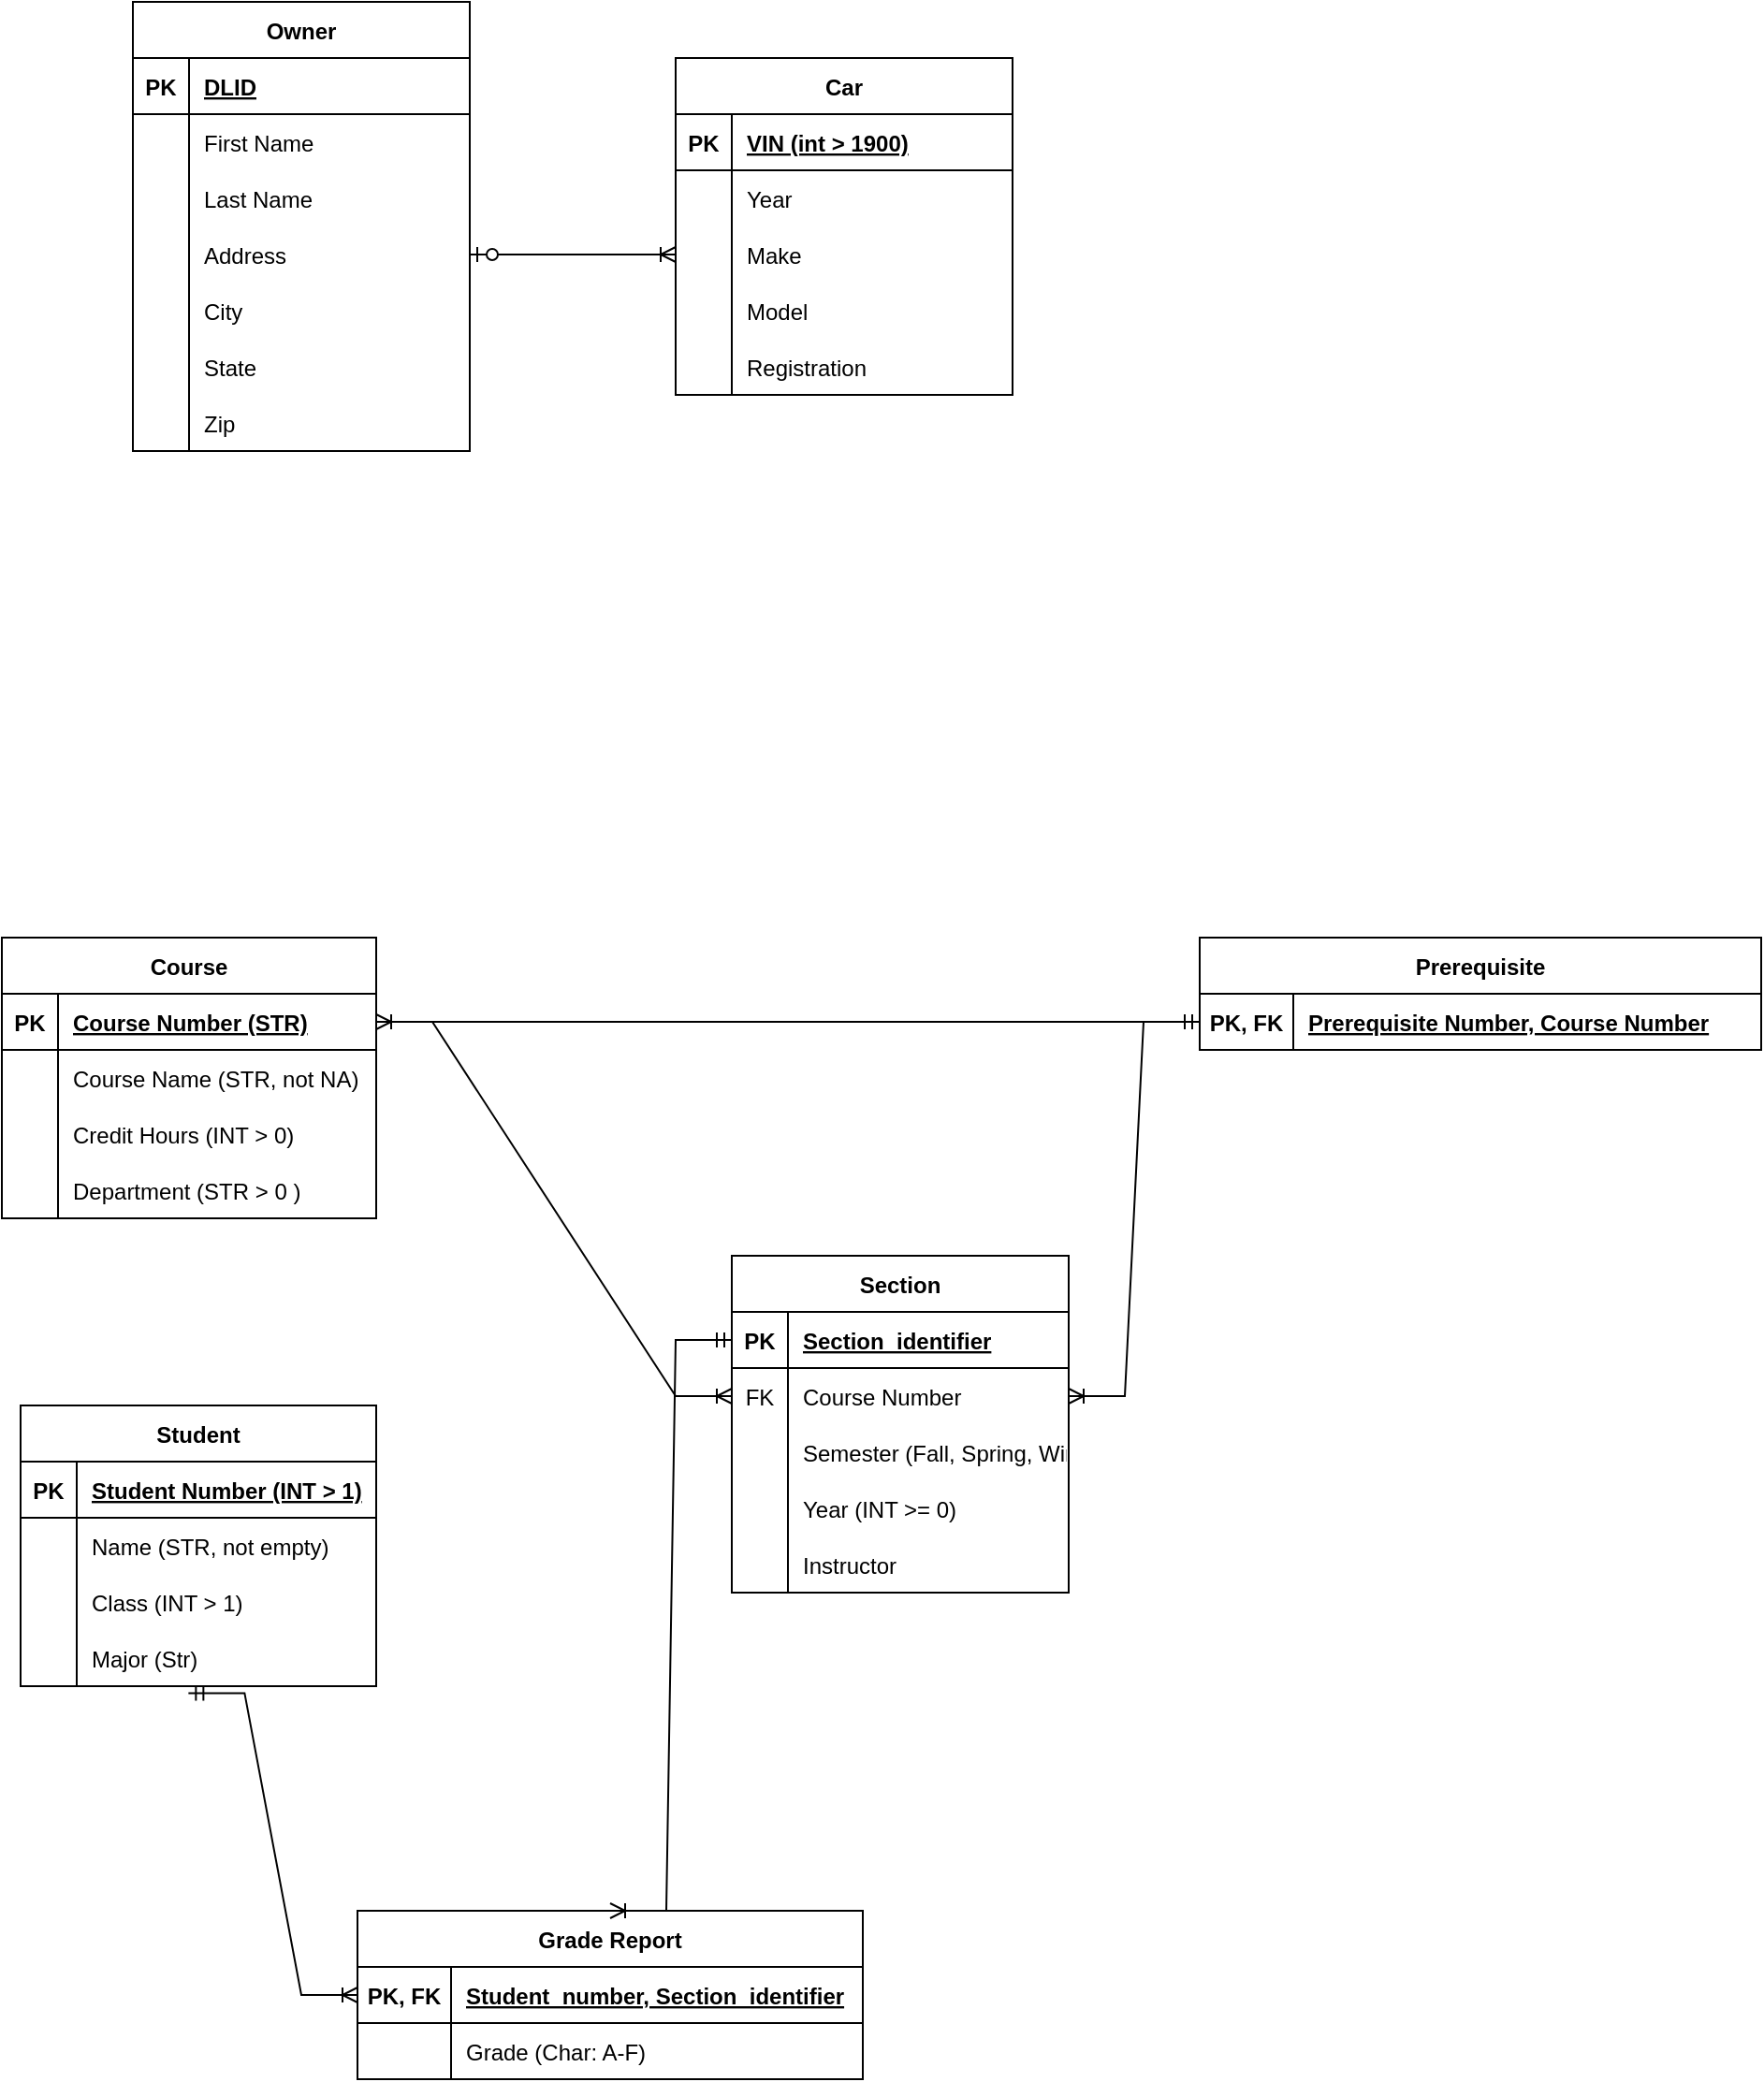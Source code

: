 <mxfile version="20.8.10" type="github">
  <diagram id="C5RBs43oDa-KdzZeNtuy" name="Page-1">
    <mxGraphModel dx="1640" dy="2071" grid="1" gridSize="10" guides="1" tooltips="1" connect="1" arrows="1" fold="1" page="1" pageScale="1" pageWidth="827" pageHeight="1169" math="0" shadow="0">
      <root>
        <mxCell id="WIyWlLk6GJQsqaUBKTNV-0" />
        <mxCell id="WIyWlLk6GJQsqaUBKTNV-1" parent="WIyWlLk6GJQsqaUBKTNV-0" />
        <mxCell id="JhIuJqSPgtaijP0H8lhD-29" value="Car" style="shape=table;startSize=30;container=1;collapsible=1;childLayout=tableLayout;fixedRows=1;rowLines=0;fontStyle=1;align=center;resizeLast=1;" vertex="1" parent="WIyWlLk6GJQsqaUBKTNV-1">
          <mxGeometry x="120" y="-360" width="180" height="180" as="geometry" />
        </mxCell>
        <mxCell id="JhIuJqSPgtaijP0H8lhD-30" value="" style="shape=tableRow;horizontal=0;startSize=0;swimlaneHead=0;swimlaneBody=0;fillColor=none;collapsible=0;dropTarget=0;points=[[0,0.5],[1,0.5]];portConstraint=eastwest;top=0;left=0;right=0;bottom=1;" vertex="1" parent="JhIuJqSPgtaijP0H8lhD-29">
          <mxGeometry y="30" width="180" height="30" as="geometry" />
        </mxCell>
        <mxCell id="JhIuJqSPgtaijP0H8lhD-31" value="PK" style="shape=partialRectangle;connectable=0;fillColor=none;top=0;left=0;bottom=0;right=0;fontStyle=1;overflow=hidden;" vertex="1" parent="JhIuJqSPgtaijP0H8lhD-30">
          <mxGeometry width="30" height="30" as="geometry">
            <mxRectangle width="30" height="30" as="alternateBounds" />
          </mxGeometry>
        </mxCell>
        <mxCell id="JhIuJqSPgtaijP0H8lhD-32" value="VIN (int &gt; 1900)" style="shape=partialRectangle;connectable=0;fillColor=none;top=0;left=0;bottom=0;right=0;align=left;spacingLeft=6;fontStyle=5;overflow=hidden;" vertex="1" parent="JhIuJqSPgtaijP0H8lhD-30">
          <mxGeometry x="30" width="150" height="30" as="geometry">
            <mxRectangle width="150" height="30" as="alternateBounds" />
          </mxGeometry>
        </mxCell>
        <mxCell id="JhIuJqSPgtaijP0H8lhD-33" value="" style="shape=tableRow;horizontal=0;startSize=0;swimlaneHead=0;swimlaneBody=0;fillColor=none;collapsible=0;dropTarget=0;points=[[0,0.5],[1,0.5]];portConstraint=eastwest;top=0;left=0;right=0;bottom=0;" vertex="1" parent="JhIuJqSPgtaijP0H8lhD-29">
          <mxGeometry y="60" width="180" height="30" as="geometry" />
        </mxCell>
        <mxCell id="JhIuJqSPgtaijP0H8lhD-34" value="" style="shape=partialRectangle;connectable=0;fillColor=none;top=0;left=0;bottom=0;right=0;editable=1;overflow=hidden;" vertex="1" parent="JhIuJqSPgtaijP0H8lhD-33">
          <mxGeometry width="30" height="30" as="geometry">
            <mxRectangle width="30" height="30" as="alternateBounds" />
          </mxGeometry>
        </mxCell>
        <mxCell id="JhIuJqSPgtaijP0H8lhD-35" value="Year" style="shape=partialRectangle;connectable=0;fillColor=none;top=0;left=0;bottom=0;right=0;align=left;spacingLeft=6;overflow=hidden;" vertex="1" parent="JhIuJqSPgtaijP0H8lhD-33">
          <mxGeometry x="30" width="150" height="30" as="geometry">
            <mxRectangle width="150" height="30" as="alternateBounds" />
          </mxGeometry>
        </mxCell>
        <mxCell id="JhIuJqSPgtaijP0H8lhD-36" value="" style="shape=tableRow;horizontal=0;startSize=0;swimlaneHead=0;swimlaneBody=0;fillColor=none;collapsible=0;dropTarget=0;points=[[0,0.5],[1,0.5]];portConstraint=eastwest;top=0;left=0;right=0;bottom=0;" vertex="1" parent="JhIuJqSPgtaijP0H8lhD-29">
          <mxGeometry y="90" width="180" height="30" as="geometry" />
        </mxCell>
        <mxCell id="JhIuJqSPgtaijP0H8lhD-37" value="" style="shape=partialRectangle;connectable=0;fillColor=none;top=0;left=0;bottom=0;right=0;editable=1;overflow=hidden;" vertex="1" parent="JhIuJqSPgtaijP0H8lhD-36">
          <mxGeometry width="30" height="30" as="geometry">
            <mxRectangle width="30" height="30" as="alternateBounds" />
          </mxGeometry>
        </mxCell>
        <mxCell id="JhIuJqSPgtaijP0H8lhD-38" value="Make" style="shape=partialRectangle;connectable=0;fillColor=none;top=0;left=0;bottom=0;right=0;align=left;spacingLeft=6;overflow=hidden;" vertex="1" parent="JhIuJqSPgtaijP0H8lhD-36">
          <mxGeometry x="30" width="150" height="30" as="geometry">
            <mxRectangle width="150" height="30" as="alternateBounds" />
          </mxGeometry>
        </mxCell>
        <mxCell id="JhIuJqSPgtaijP0H8lhD-39" value="" style="shape=tableRow;horizontal=0;startSize=0;swimlaneHead=0;swimlaneBody=0;fillColor=none;collapsible=0;dropTarget=0;points=[[0,0.5],[1,0.5]];portConstraint=eastwest;top=0;left=0;right=0;bottom=0;" vertex="1" parent="JhIuJqSPgtaijP0H8lhD-29">
          <mxGeometry y="120" width="180" height="30" as="geometry" />
        </mxCell>
        <mxCell id="JhIuJqSPgtaijP0H8lhD-40" value="" style="shape=partialRectangle;connectable=0;fillColor=none;top=0;left=0;bottom=0;right=0;editable=1;overflow=hidden;" vertex="1" parent="JhIuJqSPgtaijP0H8lhD-39">
          <mxGeometry width="30" height="30" as="geometry">
            <mxRectangle width="30" height="30" as="alternateBounds" />
          </mxGeometry>
        </mxCell>
        <mxCell id="JhIuJqSPgtaijP0H8lhD-41" value="Model" style="shape=partialRectangle;connectable=0;fillColor=none;top=0;left=0;bottom=0;right=0;align=left;spacingLeft=6;overflow=hidden;" vertex="1" parent="JhIuJqSPgtaijP0H8lhD-39">
          <mxGeometry x="30" width="150" height="30" as="geometry">
            <mxRectangle width="150" height="30" as="alternateBounds" />
          </mxGeometry>
        </mxCell>
        <mxCell id="JhIuJqSPgtaijP0H8lhD-42" value="" style="shape=tableRow;horizontal=0;startSize=0;swimlaneHead=0;swimlaneBody=0;fillColor=none;collapsible=0;dropTarget=0;points=[[0,0.5],[1,0.5]];portConstraint=eastwest;top=0;left=0;right=0;bottom=0;" vertex="1" parent="JhIuJqSPgtaijP0H8lhD-29">
          <mxGeometry y="150" width="180" height="30" as="geometry" />
        </mxCell>
        <mxCell id="JhIuJqSPgtaijP0H8lhD-43" value="" style="shape=partialRectangle;connectable=0;fillColor=none;top=0;left=0;bottom=0;right=0;editable=1;overflow=hidden;" vertex="1" parent="JhIuJqSPgtaijP0H8lhD-42">
          <mxGeometry width="30" height="30" as="geometry">
            <mxRectangle width="30" height="30" as="alternateBounds" />
          </mxGeometry>
        </mxCell>
        <mxCell id="JhIuJqSPgtaijP0H8lhD-44" value="Registration" style="shape=partialRectangle;connectable=0;fillColor=none;top=0;left=0;bottom=0;right=0;align=left;spacingLeft=6;overflow=hidden;" vertex="1" parent="JhIuJqSPgtaijP0H8lhD-42">
          <mxGeometry x="30" width="150" height="30" as="geometry">
            <mxRectangle width="150" height="30" as="alternateBounds" />
          </mxGeometry>
        </mxCell>
        <mxCell id="JhIuJqSPgtaijP0H8lhD-45" value="Owner" style="shape=table;startSize=30;container=1;collapsible=1;childLayout=tableLayout;fixedRows=1;rowLines=0;fontStyle=1;align=center;resizeLast=1;" vertex="1" parent="WIyWlLk6GJQsqaUBKTNV-1">
          <mxGeometry x="-170" y="-390" width="180" height="240" as="geometry" />
        </mxCell>
        <mxCell id="JhIuJqSPgtaijP0H8lhD-46" value="" style="shape=tableRow;horizontal=0;startSize=0;swimlaneHead=0;swimlaneBody=0;fillColor=none;collapsible=0;dropTarget=0;points=[[0,0.5],[1,0.5]];portConstraint=eastwest;top=0;left=0;right=0;bottom=1;" vertex="1" parent="JhIuJqSPgtaijP0H8lhD-45">
          <mxGeometry y="30" width="180" height="30" as="geometry" />
        </mxCell>
        <mxCell id="JhIuJqSPgtaijP0H8lhD-47" value="PK" style="shape=partialRectangle;connectable=0;fillColor=none;top=0;left=0;bottom=0;right=0;fontStyle=1;overflow=hidden;" vertex="1" parent="JhIuJqSPgtaijP0H8lhD-46">
          <mxGeometry width="30" height="30" as="geometry">
            <mxRectangle width="30" height="30" as="alternateBounds" />
          </mxGeometry>
        </mxCell>
        <mxCell id="JhIuJqSPgtaijP0H8lhD-48" value="DLID" style="shape=partialRectangle;connectable=0;fillColor=none;top=0;left=0;bottom=0;right=0;align=left;spacingLeft=6;fontStyle=5;overflow=hidden;" vertex="1" parent="JhIuJqSPgtaijP0H8lhD-46">
          <mxGeometry x="30" width="150" height="30" as="geometry">
            <mxRectangle width="150" height="30" as="alternateBounds" />
          </mxGeometry>
        </mxCell>
        <mxCell id="JhIuJqSPgtaijP0H8lhD-49" value="" style="shape=tableRow;horizontal=0;startSize=0;swimlaneHead=0;swimlaneBody=0;fillColor=none;collapsible=0;dropTarget=0;points=[[0,0.5],[1,0.5]];portConstraint=eastwest;top=0;left=0;right=0;bottom=0;" vertex="1" parent="JhIuJqSPgtaijP0H8lhD-45">
          <mxGeometry y="60" width="180" height="30" as="geometry" />
        </mxCell>
        <mxCell id="JhIuJqSPgtaijP0H8lhD-50" value="" style="shape=partialRectangle;connectable=0;fillColor=none;top=0;left=0;bottom=0;right=0;editable=1;overflow=hidden;" vertex="1" parent="JhIuJqSPgtaijP0H8lhD-49">
          <mxGeometry width="30" height="30" as="geometry">
            <mxRectangle width="30" height="30" as="alternateBounds" />
          </mxGeometry>
        </mxCell>
        <mxCell id="JhIuJqSPgtaijP0H8lhD-51" value="First Name" style="shape=partialRectangle;connectable=0;fillColor=none;top=0;left=0;bottom=0;right=0;align=left;spacingLeft=6;overflow=hidden;" vertex="1" parent="JhIuJqSPgtaijP0H8lhD-49">
          <mxGeometry x="30" width="150" height="30" as="geometry">
            <mxRectangle width="150" height="30" as="alternateBounds" />
          </mxGeometry>
        </mxCell>
        <mxCell id="JhIuJqSPgtaijP0H8lhD-52" value="" style="shape=tableRow;horizontal=0;startSize=0;swimlaneHead=0;swimlaneBody=0;fillColor=none;collapsible=0;dropTarget=0;points=[[0,0.5],[1,0.5]];portConstraint=eastwest;top=0;left=0;right=0;bottom=0;" vertex="1" parent="JhIuJqSPgtaijP0H8lhD-45">
          <mxGeometry y="90" width="180" height="30" as="geometry" />
        </mxCell>
        <mxCell id="JhIuJqSPgtaijP0H8lhD-53" value="" style="shape=partialRectangle;connectable=0;fillColor=none;top=0;left=0;bottom=0;right=0;editable=1;overflow=hidden;" vertex="1" parent="JhIuJqSPgtaijP0H8lhD-52">
          <mxGeometry width="30" height="30" as="geometry">
            <mxRectangle width="30" height="30" as="alternateBounds" />
          </mxGeometry>
        </mxCell>
        <mxCell id="JhIuJqSPgtaijP0H8lhD-54" value="Last Name" style="shape=partialRectangle;connectable=0;fillColor=none;top=0;left=0;bottom=0;right=0;align=left;spacingLeft=6;overflow=hidden;" vertex="1" parent="JhIuJqSPgtaijP0H8lhD-52">
          <mxGeometry x="30" width="150" height="30" as="geometry">
            <mxRectangle width="150" height="30" as="alternateBounds" />
          </mxGeometry>
        </mxCell>
        <mxCell id="JhIuJqSPgtaijP0H8lhD-55" value="" style="shape=tableRow;horizontal=0;startSize=0;swimlaneHead=0;swimlaneBody=0;fillColor=none;collapsible=0;dropTarget=0;points=[[0,0.5],[1,0.5]];portConstraint=eastwest;top=0;left=0;right=0;bottom=0;" vertex="1" parent="JhIuJqSPgtaijP0H8lhD-45">
          <mxGeometry y="120" width="180" height="30" as="geometry" />
        </mxCell>
        <mxCell id="JhIuJqSPgtaijP0H8lhD-56" value="" style="shape=partialRectangle;connectable=0;fillColor=none;top=0;left=0;bottom=0;right=0;editable=1;overflow=hidden;" vertex="1" parent="JhIuJqSPgtaijP0H8lhD-55">
          <mxGeometry width="30" height="30" as="geometry">
            <mxRectangle width="30" height="30" as="alternateBounds" />
          </mxGeometry>
        </mxCell>
        <mxCell id="JhIuJqSPgtaijP0H8lhD-57" value="Address" style="shape=partialRectangle;connectable=0;fillColor=none;top=0;left=0;bottom=0;right=0;align=left;spacingLeft=6;overflow=hidden;" vertex="1" parent="JhIuJqSPgtaijP0H8lhD-55">
          <mxGeometry x="30" width="150" height="30" as="geometry">
            <mxRectangle width="150" height="30" as="alternateBounds" />
          </mxGeometry>
        </mxCell>
        <mxCell id="JhIuJqSPgtaijP0H8lhD-58" value="" style="shape=tableRow;horizontal=0;startSize=0;swimlaneHead=0;swimlaneBody=0;fillColor=none;collapsible=0;dropTarget=0;points=[[0,0.5],[1,0.5]];portConstraint=eastwest;top=0;left=0;right=0;bottom=0;" vertex="1" parent="JhIuJqSPgtaijP0H8lhD-45">
          <mxGeometry y="150" width="180" height="30" as="geometry" />
        </mxCell>
        <mxCell id="JhIuJqSPgtaijP0H8lhD-59" value="" style="shape=partialRectangle;connectable=0;fillColor=none;top=0;left=0;bottom=0;right=0;editable=1;overflow=hidden;" vertex="1" parent="JhIuJqSPgtaijP0H8lhD-58">
          <mxGeometry width="30" height="30" as="geometry">
            <mxRectangle width="30" height="30" as="alternateBounds" />
          </mxGeometry>
        </mxCell>
        <mxCell id="JhIuJqSPgtaijP0H8lhD-60" value="City" style="shape=partialRectangle;connectable=0;fillColor=none;top=0;left=0;bottom=0;right=0;align=left;spacingLeft=6;overflow=hidden;" vertex="1" parent="JhIuJqSPgtaijP0H8lhD-58">
          <mxGeometry x="30" width="150" height="30" as="geometry">
            <mxRectangle width="150" height="30" as="alternateBounds" />
          </mxGeometry>
        </mxCell>
        <mxCell id="JhIuJqSPgtaijP0H8lhD-61" value="" style="shape=tableRow;horizontal=0;startSize=0;swimlaneHead=0;swimlaneBody=0;fillColor=none;collapsible=0;dropTarget=0;points=[[0,0.5],[1,0.5]];portConstraint=eastwest;top=0;left=0;right=0;bottom=0;" vertex="1" parent="JhIuJqSPgtaijP0H8lhD-45">
          <mxGeometry y="180" width="180" height="30" as="geometry" />
        </mxCell>
        <mxCell id="JhIuJqSPgtaijP0H8lhD-62" value="" style="shape=partialRectangle;connectable=0;fillColor=none;top=0;left=0;bottom=0;right=0;editable=1;overflow=hidden;" vertex="1" parent="JhIuJqSPgtaijP0H8lhD-61">
          <mxGeometry width="30" height="30" as="geometry">
            <mxRectangle width="30" height="30" as="alternateBounds" />
          </mxGeometry>
        </mxCell>
        <mxCell id="JhIuJqSPgtaijP0H8lhD-63" value="State" style="shape=partialRectangle;connectable=0;fillColor=none;top=0;left=0;bottom=0;right=0;align=left;spacingLeft=6;overflow=hidden;" vertex="1" parent="JhIuJqSPgtaijP0H8lhD-61">
          <mxGeometry x="30" width="150" height="30" as="geometry">
            <mxRectangle width="150" height="30" as="alternateBounds" />
          </mxGeometry>
        </mxCell>
        <mxCell id="JhIuJqSPgtaijP0H8lhD-64" value="" style="shape=tableRow;horizontal=0;startSize=0;swimlaneHead=0;swimlaneBody=0;fillColor=none;collapsible=0;dropTarget=0;points=[[0,0.5],[1,0.5]];portConstraint=eastwest;top=0;left=0;right=0;bottom=0;" vertex="1" parent="JhIuJqSPgtaijP0H8lhD-45">
          <mxGeometry y="210" width="180" height="30" as="geometry" />
        </mxCell>
        <mxCell id="JhIuJqSPgtaijP0H8lhD-65" value="" style="shape=partialRectangle;connectable=0;fillColor=none;top=0;left=0;bottom=0;right=0;editable=1;overflow=hidden;" vertex="1" parent="JhIuJqSPgtaijP0H8lhD-64">
          <mxGeometry width="30" height="30" as="geometry">
            <mxRectangle width="30" height="30" as="alternateBounds" />
          </mxGeometry>
        </mxCell>
        <mxCell id="JhIuJqSPgtaijP0H8lhD-66" value="Zip" style="shape=partialRectangle;connectable=0;fillColor=none;top=0;left=0;bottom=0;right=0;align=left;spacingLeft=6;overflow=hidden;" vertex="1" parent="JhIuJqSPgtaijP0H8lhD-64">
          <mxGeometry x="30" width="150" height="30" as="geometry">
            <mxRectangle width="150" height="30" as="alternateBounds" />
          </mxGeometry>
        </mxCell>
        <mxCell id="JhIuJqSPgtaijP0H8lhD-70" value="" style="edgeStyle=entityRelationEdgeStyle;fontSize=12;html=1;endArrow=ERoneToMany;startArrow=ERzeroToOne;rounded=0;exitX=1;exitY=0.5;exitDx=0;exitDy=0;entryX=0;entryY=0.5;entryDx=0;entryDy=0;" edge="1" parent="WIyWlLk6GJQsqaUBKTNV-1" source="JhIuJqSPgtaijP0H8lhD-55" target="JhIuJqSPgtaijP0H8lhD-36">
          <mxGeometry width="100" height="100" relative="1" as="geometry">
            <mxPoint x="290" y="-30" as="sourcePoint" />
            <mxPoint x="110" y="-270" as="targetPoint" />
          </mxGeometry>
        </mxCell>
        <mxCell id="JhIuJqSPgtaijP0H8lhD-71" value="Student" style="shape=table;startSize=30;container=1;collapsible=1;childLayout=tableLayout;fixedRows=1;rowLines=0;fontStyle=1;align=center;resizeLast=1;" vertex="1" parent="WIyWlLk6GJQsqaUBKTNV-1">
          <mxGeometry x="-230" y="360" width="190" height="150" as="geometry" />
        </mxCell>
        <mxCell id="JhIuJqSPgtaijP0H8lhD-72" value="" style="shape=tableRow;horizontal=0;startSize=0;swimlaneHead=0;swimlaneBody=0;fillColor=none;collapsible=0;dropTarget=0;points=[[0,0.5],[1,0.5]];portConstraint=eastwest;top=0;left=0;right=0;bottom=1;" vertex="1" parent="JhIuJqSPgtaijP0H8lhD-71">
          <mxGeometry y="30" width="190" height="30" as="geometry" />
        </mxCell>
        <mxCell id="JhIuJqSPgtaijP0H8lhD-73" value="PK" style="shape=partialRectangle;connectable=0;fillColor=none;top=0;left=0;bottom=0;right=0;fontStyle=1;overflow=hidden;" vertex="1" parent="JhIuJqSPgtaijP0H8lhD-72">
          <mxGeometry width="30" height="30" as="geometry">
            <mxRectangle width="30" height="30" as="alternateBounds" />
          </mxGeometry>
        </mxCell>
        <mxCell id="JhIuJqSPgtaijP0H8lhD-74" value="Student Number (INT &gt; 1)" style="shape=partialRectangle;connectable=0;fillColor=none;top=0;left=0;bottom=0;right=0;align=left;spacingLeft=6;fontStyle=5;overflow=hidden;" vertex="1" parent="JhIuJqSPgtaijP0H8lhD-72">
          <mxGeometry x="30" width="160" height="30" as="geometry">
            <mxRectangle width="160" height="30" as="alternateBounds" />
          </mxGeometry>
        </mxCell>
        <mxCell id="JhIuJqSPgtaijP0H8lhD-75" value="" style="shape=tableRow;horizontal=0;startSize=0;swimlaneHead=0;swimlaneBody=0;fillColor=none;collapsible=0;dropTarget=0;points=[[0,0.5],[1,0.5]];portConstraint=eastwest;top=0;left=0;right=0;bottom=0;" vertex="1" parent="JhIuJqSPgtaijP0H8lhD-71">
          <mxGeometry y="60" width="190" height="30" as="geometry" />
        </mxCell>
        <mxCell id="JhIuJqSPgtaijP0H8lhD-76" value="" style="shape=partialRectangle;connectable=0;fillColor=none;top=0;left=0;bottom=0;right=0;editable=1;overflow=hidden;" vertex="1" parent="JhIuJqSPgtaijP0H8lhD-75">
          <mxGeometry width="30" height="30" as="geometry">
            <mxRectangle width="30" height="30" as="alternateBounds" />
          </mxGeometry>
        </mxCell>
        <mxCell id="JhIuJqSPgtaijP0H8lhD-77" value="Name (STR, not empty)" style="shape=partialRectangle;connectable=0;fillColor=none;top=0;left=0;bottom=0;right=0;align=left;spacingLeft=6;overflow=hidden;" vertex="1" parent="JhIuJqSPgtaijP0H8lhD-75">
          <mxGeometry x="30" width="160" height="30" as="geometry">
            <mxRectangle width="160" height="30" as="alternateBounds" />
          </mxGeometry>
        </mxCell>
        <mxCell id="JhIuJqSPgtaijP0H8lhD-78" value="" style="shape=tableRow;horizontal=0;startSize=0;swimlaneHead=0;swimlaneBody=0;fillColor=none;collapsible=0;dropTarget=0;points=[[0,0.5],[1,0.5]];portConstraint=eastwest;top=0;left=0;right=0;bottom=0;" vertex="1" parent="JhIuJqSPgtaijP0H8lhD-71">
          <mxGeometry y="90" width="190" height="30" as="geometry" />
        </mxCell>
        <mxCell id="JhIuJqSPgtaijP0H8lhD-79" value="" style="shape=partialRectangle;connectable=0;fillColor=none;top=0;left=0;bottom=0;right=0;editable=1;overflow=hidden;" vertex="1" parent="JhIuJqSPgtaijP0H8lhD-78">
          <mxGeometry width="30" height="30" as="geometry">
            <mxRectangle width="30" height="30" as="alternateBounds" />
          </mxGeometry>
        </mxCell>
        <mxCell id="JhIuJqSPgtaijP0H8lhD-80" value="Class (INT &gt; 1)" style="shape=partialRectangle;connectable=0;fillColor=none;top=0;left=0;bottom=0;right=0;align=left;spacingLeft=6;overflow=hidden;" vertex="1" parent="JhIuJqSPgtaijP0H8lhD-78">
          <mxGeometry x="30" width="160" height="30" as="geometry">
            <mxRectangle width="160" height="30" as="alternateBounds" />
          </mxGeometry>
        </mxCell>
        <mxCell id="JhIuJqSPgtaijP0H8lhD-81" value="" style="shape=tableRow;horizontal=0;startSize=0;swimlaneHead=0;swimlaneBody=0;fillColor=none;collapsible=0;dropTarget=0;points=[[0,0.5],[1,0.5]];portConstraint=eastwest;top=0;left=0;right=0;bottom=0;" vertex="1" parent="JhIuJqSPgtaijP0H8lhD-71">
          <mxGeometry y="120" width="190" height="30" as="geometry" />
        </mxCell>
        <mxCell id="JhIuJqSPgtaijP0H8lhD-82" value="" style="shape=partialRectangle;connectable=0;fillColor=none;top=0;left=0;bottom=0;right=0;editable=1;overflow=hidden;" vertex="1" parent="JhIuJqSPgtaijP0H8lhD-81">
          <mxGeometry width="30" height="30" as="geometry">
            <mxRectangle width="30" height="30" as="alternateBounds" />
          </mxGeometry>
        </mxCell>
        <mxCell id="JhIuJqSPgtaijP0H8lhD-83" value="Major (Str)" style="shape=partialRectangle;connectable=0;fillColor=none;top=0;left=0;bottom=0;right=0;align=left;spacingLeft=6;overflow=hidden;" vertex="1" parent="JhIuJqSPgtaijP0H8lhD-81">
          <mxGeometry x="30" width="160" height="30" as="geometry">
            <mxRectangle width="160" height="30" as="alternateBounds" />
          </mxGeometry>
        </mxCell>
        <mxCell id="JhIuJqSPgtaijP0H8lhD-84" value="Course" style="shape=table;startSize=30;container=1;collapsible=1;childLayout=tableLayout;fixedRows=1;rowLines=0;fontStyle=1;align=center;resizeLast=1;" vertex="1" parent="WIyWlLk6GJQsqaUBKTNV-1">
          <mxGeometry x="-240" y="110" width="200" height="150" as="geometry" />
        </mxCell>
        <mxCell id="JhIuJqSPgtaijP0H8lhD-85" value="" style="shape=tableRow;horizontal=0;startSize=0;swimlaneHead=0;swimlaneBody=0;fillColor=none;collapsible=0;dropTarget=0;points=[[0,0.5],[1,0.5]];portConstraint=eastwest;top=0;left=0;right=0;bottom=1;" vertex="1" parent="JhIuJqSPgtaijP0H8lhD-84">
          <mxGeometry y="30" width="200" height="30" as="geometry" />
        </mxCell>
        <mxCell id="JhIuJqSPgtaijP0H8lhD-86" value="PK" style="shape=partialRectangle;connectable=0;fillColor=none;top=0;left=0;bottom=0;right=0;fontStyle=1;overflow=hidden;" vertex="1" parent="JhIuJqSPgtaijP0H8lhD-85">
          <mxGeometry width="30" height="30" as="geometry">
            <mxRectangle width="30" height="30" as="alternateBounds" />
          </mxGeometry>
        </mxCell>
        <mxCell id="JhIuJqSPgtaijP0H8lhD-87" value="Course Number (STR)" style="shape=partialRectangle;connectable=0;fillColor=none;top=0;left=0;bottom=0;right=0;align=left;spacingLeft=6;fontStyle=5;overflow=hidden;" vertex="1" parent="JhIuJqSPgtaijP0H8lhD-85">
          <mxGeometry x="30" width="170" height="30" as="geometry">
            <mxRectangle width="170" height="30" as="alternateBounds" />
          </mxGeometry>
        </mxCell>
        <mxCell id="JhIuJqSPgtaijP0H8lhD-88" value="" style="shape=tableRow;horizontal=0;startSize=0;swimlaneHead=0;swimlaneBody=0;fillColor=none;collapsible=0;dropTarget=0;points=[[0,0.5],[1,0.5]];portConstraint=eastwest;top=0;left=0;right=0;bottom=0;" vertex="1" parent="JhIuJqSPgtaijP0H8lhD-84">
          <mxGeometry y="60" width="200" height="30" as="geometry" />
        </mxCell>
        <mxCell id="JhIuJqSPgtaijP0H8lhD-89" value="" style="shape=partialRectangle;connectable=0;fillColor=none;top=0;left=0;bottom=0;right=0;editable=1;overflow=hidden;" vertex="1" parent="JhIuJqSPgtaijP0H8lhD-88">
          <mxGeometry width="30" height="30" as="geometry">
            <mxRectangle width="30" height="30" as="alternateBounds" />
          </mxGeometry>
        </mxCell>
        <mxCell id="JhIuJqSPgtaijP0H8lhD-90" value="Course Name (STR, not NA)" style="shape=partialRectangle;connectable=0;fillColor=none;top=0;left=0;bottom=0;right=0;align=left;spacingLeft=6;overflow=hidden;" vertex="1" parent="JhIuJqSPgtaijP0H8lhD-88">
          <mxGeometry x="30" width="170" height="30" as="geometry">
            <mxRectangle width="170" height="30" as="alternateBounds" />
          </mxGeometry>
        </mxCell>
        <mxCell id="JhIuJqSPgtaijP0H8lhD-91" value="" style="shape=tableRow;horizontal=0;startSize=0;swimlaneHead=0;swimlaneBody=0;fillColor=none;collapsible=0;dropTarget=0;points=[[0,0.5],[1,0.5]];portConstraint=eastwest;top=0;left=0;right=0;bottom=0;" vertex="1" parent="JhIuJqSPgtaijP0H8lhD-84">
          <mxGeometry y="90" width="200" height="30" as="geometry" />
        </mxCell>
        <mxCell id="JhIuJqSPgtaijP0H8lhD-92" value="" style="shape=partialRectangle;connectable=0;fillColor=none;top=0;left=0;bottom=0;right=0;editable=1;overflow=hidden;" vertex="1" parent="JhIuJqSPgtaijP0H8lhD-91">
          <mxGeometry width="30" height="30" as="geometry">
            <mxRectangle width="30" height="30" as="alternateBounds" />
          </mxGeometry>
        </mxCell>
        <mxCell id="JhIuJqSPgtaijP0H8lhD-93" value="Credit Hours (INT &gt; 0)" style="shape=partialRectangle;connectable=0;fillColor=none;top=0;left=0;bottom=0;right=0;align=left;spacingLeft=6;overflow=hidden;" vertex="1" parent="JhIuJqSPgtaijP0H8lhD-91">
          <mxGeometry x="30" width="170" height="30" as="geometry">
            <mxRectangle width="170" height="30" as="alternateBounds" />
          </mxGeometry>
        </mxCell>
        <mxCell id="JhIuJqSPgtaijP0H8lhD-94" value="" style="shape=tableRow;horizontal=0;startSize=0;swimlaneHead=0;swimlaneBody=0;fillColor=none;collapsible=0;dropTarget=0;points=[[0,0.5],[1,0.5]];portConstraint=eastwest;top=0;left=0;right=0;bottom=0;" vertex="1" parent="JhIuJqSPgtaijP0H8lhD-84">
          <mxGeometry y="120" width="200" height="30" as="geometry" />
        </mxCell>
        <mxCell id="JhIuJqSPgtaijP0H8lhD-95" value="" style="shape=partialRectangle;connectable=0;fillColor=none;top=0;left=0;bottom=0;right=0;editable=1;overflow=hidden;" vertex="1" parent="JhIuJqSPgtaijP0H8lhD-94">
          <mxGeometry width="30" height="30" as="geometry">
            <mxRectangle width="30" height="30" as="alternateBounds" />
          </mxGeometry>
        </mxCell>
        <mxCell id="JhIuJqSPgtaijP0H8lhD-96" value="Department (STR &gt; 0 )" style="shape=partialRectangle;connectable=0;fillColor=none;top=0;left=0;bottom=0;right=0;align=left;spacingLeft=6;overflow=hidden;" vertex="1" parent="JhIuJqSPgtaijP0H8lhD-94">
          <mxGeometry x="30" width="170" height="30" as="geometry">
            <mxRectangle width="170" height="30" as="alternateBounds" />
          </mxGeometry>
        </mxCell>
        <mxCell id="JhIuJqSPgtaijP0H8lhD-97" value="Section" style="shape=table;startSize=30;container=1;collapsible=1;childLayout=tableLayout;fixedRows=1;rowLines=0;fontStyle=1;align=center;resizeLast=1;" vertex="1" parent="WIyWlLk6GJQsqaUBKTNV-1">
          <mxGeometry x="150" y="280" width="180" height="180" as="geometry" />
        </mxCell>
        <mxCell id="JhIuJqSPgtaijP0H8lhD-98" value="" style="shape=tableRow;horizontal=0;startSize=0;swimlaneHead=0;swimlaneBody=0;fillColor=none;collapsible=0;dropTarget=0;points=[[0,0.5],[1,0.5]];portConstraint=eastwest;top=0;left=0;right=0;bottom=1;" vertex="1" parent="JhIuJqSPgtaijP0H8lhD-97">
          <mxGeometry y="30" width="180" height="30" as="geometry" />
        </mxCell>
        <mxCell id="JhIuJqSPgtaijP0H8lhD-99" value="PK" style="shape=partialRectangle;connectable=0;fillColor=none;top=0;left=0;bottom=0;right=0;fontStyle=1;overflow=hidden;" vertex="1" parent="JhIuJqSPgtaijP0H8lhD-98">
          <mxGeometry width="30" height="30" as="geometry">
            <mxRectangle width="30" height="30" as="alternateBounds" />
          </mxGeometry>
        </mxCell>
        <mxCell id="JhIuJqSPgtaijP0H8lhD-100" value="Section_identifier" style="shape=partialRectangle;connectable=0;fillColor=none;top=0;left=0;bottom=0;right=0;align=left;spacingLeft=6;fontStyle=5;overflow=hidden;" vertex="1" parent="JhIuJqSPgtaijP0H8lhD-98">
          <mxGeometry x="30" width="150" height="30" as="geometry">
            <mxRectangle width="150" height="30" as="alternateBounds" />
          </mxGeometry>
        </mxCell>
        <mxCell id="JhIuJqSPgtaijP0H8lhD-101" value="" style="shape=tableRow;horizontal=0;startSize=0;swimlaneHead=0;swimlaneBody=0;fillColor=none;collapsible=0;dropTarget=0;points=[[0,0.5],[1,0.5]];portConstraint=eastwest;top=0;left=0;right=0;bottom=0;" vertex="1" parent="JhIuJqSPgtaijP0H8lhD-97">
          <mxGeometry y="60" width="180" height="30" as="geometry" />
        </mxCell>
        <mxCell id="JhIuJqSPgtaijP0H8lhD-102" value="FK" style="shape=partialRectangle;connectable=0;fillColor=none;top=0;left=0;bottom=0;right=0;editable=1;overflow=hidden;" vertex="1" parent="JhIuJqSPgtaijP0H8lhD-101">
          <mxGeometry width="30" height="30" as="geometry">
            <mxRectangle width="30" height="30" as="alternateBounds" />
          </mxGeometry>
        </mxCell>
        <mxCell id="JhIuJqSPgtaijP0H8lhD-103" value="Course Number" style="shape=partialRectangle;connectable=0;fillColor=none;top=0;left=0;bottom=0;right=0;align=left;spacingLeft=6;overflow=hidden;" vertex="1" parent="JhIuJqSPgtaijP0H8lhD-101">
          <mxGeometry x="30" width="150" height="30" as="geometry">
            <mxRectangle width="150" height="30" as="alternateBounds" />
          </mxGeometry>
        </mxCell>
        <mxCell id="JhIuJqSPgtaijP0H8lhD-104" value="" style="shape=tableRow;horizontal=0;startSize=0;swimlaneHead=0;swimlaneBody=0;fillColor=none;collapsible=0;dropTarget=0;points=[[0,0.5],[1,0.5]];portConstraint=eastwest;top=0;left=0;right=0;bottom=0;" vertex="1" parent="JhIuJqSPgtaijP0H8lhD-97">
          <mxGeometry y="90" width="180" height="30" as="geometry" />
        </mxCell>
        <mxCell id="JhIuJqSPgtaijP0H8lhD-105" value="" style="shape=partialRectangle;connectable=0;fillColor=none;top=0;left=0;bottom=0;right=0;editable=1;overflow=hidden;" vertex="1" parent="JhIuJqSPgtaijP0H8lhD-104">
          <mxGeometry width="30" height="30" as="geometry">
            <mxRectangle width="30" height="30" as="alternateBounds" />
          </mxGeometry>
        </mxCell>
        <mxCell id="JhIuJqSPgtaijP0H8lhD-106" value="Semester (Fall, Spring, Winter, Summer)" style="shape=partialRectangle;connectable=0;fillColor=none;top=0;left=0;bottom=0;right=0;align=left;spacingLeft=6;overflow=hidden;" vertex="1" parent="JhIuJqSPgtaijP0H8lhD-104">
          <mxGeometry x="30" width="150" height="30" as="geometry">
            <mxRectangle width="150" height="30" as="alternateBounds" />
          </mxGeometry>
        </mxCell>
        <mxCell id="JhIuJqSPgtaijP0H8lhD-107" value="" style="shape=tableRow;horizontal=0;startSize=0;swimlaneHead=0;swimlaneBody=0;fillColor=none;collapsible=0;dropTarget=0;points=[[0,0.5],[1,0.5]];portConstraint=eastwest;top=0;left=0;right=0;bottom=0;" vertex="1" parent="JhIuJqSPgtaijP0H8lhD-97">
          <mxGeometry y="120" width="180" height="30" as="geometry" />
        </mxCell>
        <mxCell id="JhIuJqSPgtaijP0H8lhD-108" value="" style="shape=partialRectangle;connectable=0;fillColor=none;top=0;left=0;bottom=0;right=0;editable=1;overflow=hidden;" vertex="1" parent="JhIuJqSPgtaijP0H8lhD-107">
          <mxGeometry width="30" height="30" as="geometry">
            <mxRectangle width="30" height="30" as="alternateBounds" />
          </mxGeometry>
        </mxCell>
        <mxCell id="JhIuJqSPgtaijP0H8lhD-109" value="Year (INT &gt;= 0)" style="shape=partialRectangle;connectable=0;fillColor=none;top=0;left=0;bottom=0;right=0;align=left;spacingLeft=6;overflow=hidden;" vertex="1" parent="JhIuJqSPgtaijP0H8lhD-107">
          <mxGeometry x="30" width="150" height="30" as="geometry">
            <mxRectangle width="150" height="30" as="alternateBounds" />
          </mxGeometry>
        </mxCell>
        <mxCell id="JhIuJqSPgtaijP0H8lhD-110" value="" style="shape=tableRow;horizontal=0;startSize=0;swimlaneHead=0;swimlaneBody=0;fillColor=none;collapsible=0;dropTarget=0;points=[[0,0.5],[1,0.5]];portConstraint=eastwest;top=0;left=0;right=0;bottom=0;" vertex="1" parent="JhIuJqSPgtaijP0H8lhD-97">
          <mxGeometry y="150" width="180" height="30" as="geometry" />
        </mxCell>
        <mxCell id="JhIuJqSPgtaijP0H8lhD-111" value="" style="shape=partialRectangle;connectable=0;fillColor=none;top=0;left=0;bottom=0;right=0;editable=1;overflow=hidden;" vertex="1" parent="JhIuJqSPgtaijP0H8lhD-110">
          <mxGeometry width="30" height="30" as="geometry">
            <mxRectangle width="30" height="30" as="alternateBounds" />
          </mxGeometry>
        </mxCell>
        <mxCell id="JhIuJqSPgtaijP0H8lhD-112" value="Instructor" style="shape=partialRectangle;connectable=0;fillColor=none;top=0;left=0;bottom=0;right=0;align=left;spacingLeft=6;overflow=hidden;" vertex="1" parent="JhIuJqSPgtaijP0H8lhD-110">
          <mxGeometry x="30" width="150" height="30" as="geometry">
            <mxRectangle width="150" height="30" as="alternateBounds" />
          </mxGeometry>
        </mxCell>
        <mxCell id="JhIuJqSPgtaijP0H8lhD-113" value="Grade Report" style="shape=table;startSize=30;container=1;collapsible=1;childLayout=tableLayout;fixedRows=1;rowLines=0;fontStyle=1;align=center;resizeLast=1;" vertex="1" parent="WIyWlLk6GJQsqaUBKTNV-1">
          <mxGeometry x="-50" y="630" width="270" height="90" as="geometry" />
        </mxCell>
        <mxCell id="JhIuJqSPgtaijP0H8lhD-114" value="" style="shape=tableRow;horizontal=0;startSize=0;swimlaneHead=0;swimlaneBody=0;fillColor=none;collapsible=0;dropTarget=0;points=[[0,0.5],[1,0.5]];portConstraint=eastwest;top=0;left=0;right=0;bottom=1;" vertex="1" parent="JhIuJqSPgtaijP0H8lhD-113">
          <mxGeometry y="30" width="270" height="30" as="geometry" />
        </mxCell>
        <mxCell id="JhIuJqSPgtaijP0H8lhD-115" value="PK, FK" style="shape=partialRectangle;connectable=0;fillColor=none;top=0;left=0;bottom=0;right=0;fontStyle=1;overflow=hidden;" vertex="1" parent="JhIuJqSPgtaijP0H8lhD-114">
          <mxGeometry width="50" height="30" as="geometry">
            <mxRectangle width="50" height="30" as="alternateBounds" />
          </mxGeometry>
        </mxCell>
        <mxCell id="JhIuJqSPgtaijP0H8lhD-116" value="Student_number, Section_identifier" style="shape=partialRectangle;connectable=0;fillColor=none;top=0;left=0;bottom=0;right=0;align=left;spacingLeft=6;fontStyle=5;overflow=hidden;" vertex="1" parent="JhIuJqSPgtaijP0H8lhD-114">
          <mxGeometry x="50" width="220" height="30" as="geometry">
            <mxRectangle width="220" height="30" as="alternateBounds" />
          </mxGeometry>
        </mxCell>
        <mxCell id="JhIuJqSPgtaijP0H8lhD-117" value="" style="shape=tableRow;horizontal=0;startSize=0;swimlaneHead=0;swimlaneBody=0;fillColor=none;collapsible=0;dropTarget=0;points=[[0,0.5],[1,0.5]];portConstraint=eastwest;top=0;left=0;right=0;bottom=0;" vertex="1" parent="JhIuJqSPgtaijP0H8lhD-113">
          <mxGeometry y="60" width="270" height="30" as="geometry" />
        </mxCell>
        <mxCell id="JhIuJqSPgtaijP0H8lhD-118" value="" style="shape=partialRectangle;connectable=0;fillColor=none;top=0;left=0;bottom=0;right=0;editable=1;overflow=hidden;" vertex="1" parent="JhIuJqSPgtaijP0H8lhD-117">
          <mxGeometry width="50" height="30" as="geometry">
            <mxRectangle width="50" height="30" as="alternateBounds" />
          </mxGeometry>
        </mxCell>
        <mxCell id="JhIuJqSPgtaijP0H8lhD-119" value="Grade (Char: A-F)" style="shape=partialRectangle;connectable=0;fillColor=none;top=0;left=0;bottom=0;right=0;align=left;spacingLeft=6;overflow=hidden;" vertex="1" parent="JhIuJqSPgtaijP0H8lhD-117">
          <mxGeometry x="50" width="220" height="30" as="geometry">
            <mxRectangle width="220" height="30" as="alternateBounds" />
          </mxGeometry>
        </mxCell>
        <mxCell id="JhIuJqSPgtaijP0H8lhD-126" value="Prerequisite" style="shape=table;startSize=30;container=1;collapsible=1;childLayout=tableLayout;fixedRows=1;rowLines=0;fontStyle=1;align=center;resizeLast=1;" vertex="1" parent="WIyWlLk6GJQsqaUBKTNV-1">
          <mxGeometry x="400" y="110" width="300" height="60" as="geometry" />
        </mxCell>
        <mxCell id="JhIuJqSPgtaijP0H8lhD-127" value="" style="shape=tableRow;horizontal=0;startSize=0;swimlaneHead=0;swimlaneBody=0;fillColor=none;collapsible=0;dropTarget=0;points=[[0,0.5],[1,0.5]];portConstraint=eastwest;top=0;left=0;right=0;bottom=1;" vertex="1" parent="JhIuJqSPgtaijP0H8lhD-126">
          <mxGeometry y="30" width="300" height="30" as="geometry" />
        </mxCell>
        <mxCell id="JhIuJqSPgtaijP0H8lhD-128" value="PK, FK" style="shape=partialRectangle;connectable=0;fillColor=none;top=0;left=0;bottom=0;right=0;fontStyle=1;overflow=hidden;" vertex="1" parent="JhIuJqSPgtaijP0H8lhD-127">
          <mxGeometry width="50" height="30" as="geometry">
            <mxRectangle width="50" height="30" as="alternateBounds" />
          </mxGeometry>
        </mxCell>
        <mxCell id="JhIuJqSPgtaijP0H8lhD-129" value="Prerequisite Number, Course Number" style="shape=partialRectangle;connectable=0;fillColor=none;top=0;left=0;bottom=0;right=0;align=left;spacingLeft=6;fontStyle=5;overflow=hidden;" vertex="1" parent="JhIuJqSPgtaijP0H8lhD-127">
          <mxGeometry x="50" width="250" height="30" as="geometry">
            <mxRectangle width="250" height="30" as="alternateBounds" />
          </mxGeometry>
        </mxCell>
        <mxCell id="JhIuJqSPgtaijP0H8lhD-141" value="" style="edgeStyle=entityRelationEdgeStyle;fontSize=12;html=1;endArrow=ERoneToMany;startArrow=ERmandOne;rounded=0;exitX=0.472;exitY=1.124;exitDx=0;exitDy=0;exitPerimeter=0;entryX=0;entryY=0.5;entryDx=0;entryDy=0;" edge="1" parent="WIyWlLk6GJQsqaUBKTNV-1" source="JhIuJqSPgtaijP0H8lhD-81" target="JhIuJqSPgtaijP0H8lhD-114">
          <mxGeometry width="100" height="100" relative="1" as="geometry">
            <mxPoint x="-130" y="690" as="sourcePoint" />
            <mxPoint x="-190" y="675" as="targetPoint" />
          </mxGeometry>
        </mxCell>
        <mxCell id="JhIuJqSPgtaijP0H8lhD-142" value="" style="edgeStyle=entityRelationEdgeStyle;fontSize=12;html=1;endArrow=ERoneToMany;startArrow=ERmandOne;rounded=0;exitX=0;exitY=0.5;exitDx=0;exitDy=0;entryX=0.5;entryY=0;entryDx=0;entryDy=0;" edge="1" parent="WIyWlLk6GJQsqaUBKTNV-1" source="JhIuJqSPgtaijP0H8lhD-98" target="JhIuJqSPgtaijP0H8lhD-113">
          <mxGeometry width="100" height="100" relative="1" as="geometry">
            <mxPoint x="20" y="410" as="sourcePoint" />
            <mxPoint x="100" y="460" as="targetPoint" />
          </mxGeometry>
        </mxCell>
        <mxCell id="JhIuJqSPgtaijP0H8lhD-145" value="" style="edgeStyle=entityRelationEdgeStyle;fontSize=12;html=1;endArrow=ERoneToMany;rounded=0;exitX=1;exitY=0.5;exitDx=0;exitDy=0;entryX=0;entryY=0.5;entryDx=0;entryDy=0;" edge="1" parent="WIyWlLk6GJQsqaUBKTNV-1" source="JhIuJqSPgtaijP0H8lhD-85" target="JhIuJqSPgtaijP0H8lhD-101">
          <mxGeometry width="100" height="100" relative="1" as="geometry">
            <mxPoint x="60" y="420" as="sourcePoint" />
            <mxPoint x="160" y="320" as="targetPoint" />
          </mxGeometry>
        </mxCell>
        <mxCell id="JhIuJqSPgtaijP0H8lhD-146" value="" style="edgeStyle=entityRelationEdgeStyle;fontSize=12;html=1;endArrow=ERoneToMany;startArrow=ERmandOne;rounded=0;exitX=0;exitY=0.5;exitDx=0;exitDy=0;entryX=1;entryY=0.5;entryDx=0;entryDy=0;" edge="1" parent="WIyWlLk6GJQsqaUBKTNV-1" source="JhIuJqSPgtaijP0H8lhD-127" target="JhIuJqSPgtaijP0H8lhD-85">
          <mxGeometry width="100" height="100" relative="1" as="geometry">
            <mxPoint x="400.0" y="510.0" as="sourcePoint" />
            <mxPoint x="490.32" y="671.28" as="targetPoint" />
          </mxGeometry>
        </mxCell>
        <mxCell id="JhIuJqSPgtaijP0H8lhD-147" value="" style="edgeStyle=entityRelationEdgeStyle;fontSize=12;html=1;endArrow=ERoneToMany;startArrow=ERmandOne;rounded=0;exitX=0;exitY=0.5;exitDx=0;exitDy=0;entryX=1;entryY=0.5;entryDx=0;entryDy=0;" edge="1" parent="WIyWlLk6GJQsqaUBKTNV-1" source="JhIuJqSPgtaijP0H8lhD-127" target="JhIuJqSPgtaijP0H8lhD-101">
          <mxGeometry width="100" height="100" relative="1" as="geometry">
            <mxPoint x="414" y="348.72" as="sourcePoint" />
            <mxPoint x="504.32" y="510.0" as="targetPoint" />
          </mxGeometry>
        </mxCell>
      </root>
    </mxGraphModel>
  </diagram>
</mxfile>

